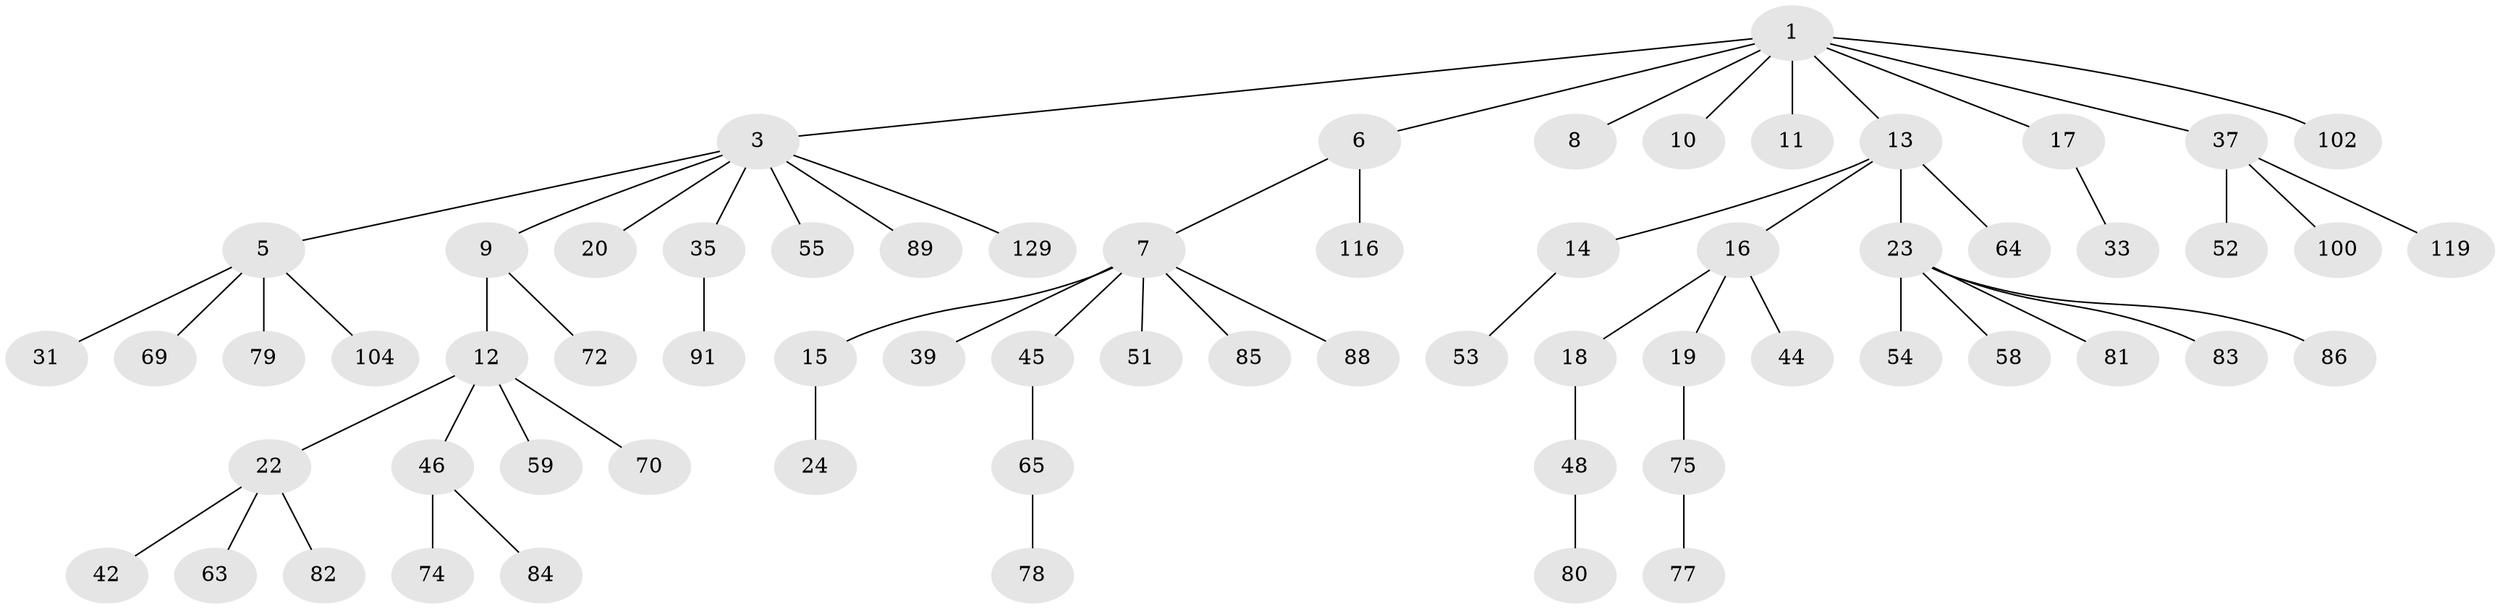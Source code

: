 // original degree distribution, {7: 0.007692307692307693, 4: 0.06923076923076923, 6: 0.007692307692307693, 5: 0.038461538461538464, 3: 0.13076923076923078, 8: 0.007692307692307693, 1: 0.5153846153846153, 2: 0.2230769230769231}
// Generated by graph-tools (version 1.1) at 2025/15/03/09/25 04:15:30]
// undirected, 65 vertices, 64 edges
graph export_dot {
graph [start="1"]
  node [color=gray90,style=filled];
  1 [super="+2"];
  3 [super="+4"];
  5;
  6;
  7 [super="+57+27+29+26+28+38"];
  8;
  9;
  10;
  11 [super="+61"];
  12 [super="+21"];
  13;
  14 [super="+25"];
  15 [super="+30"];
  16;
  17 [super="+32"];
  18 [super="+47"];
  19;
  20 [super="+92"];
  22 [super="+36+73+49"];
  23 [super="+67+43"];
  24 [super="+112+98"];
  31;
  33 [super="+60"];
  35;
  37;
  39;
  42 [super="+105+121"];
  44;
  45 [super="+56"];
  46;
  48 [super="+93"];
  51;
  52 [super="+115"];
  53 [super="+76"];
  54;
  55;
  58;
  59;
  63;
  64;
  65 [super="+113"];
  69;
  70;
  72;
  74 [super="+108"];
  75 [super="+90"];
  77 [super="+103"];
  78;
  79 [super="+101"];
  80 [super="+106"];
  81;
  82 [super="+99"];
  83;
  84;
  85 [super="+120"];
  86;
  88;
  89;
  91 [super="+107"];
  100;
  102 [super="+126"];
  104;
  116;
  119;
  129;
  1 -- 6;
  1 -- 8;
  1 -- 10;
  1 -- 13;
  1 -- 37;
  1 -- 102;
  1 -- 3;
  1 -- 11;
  1 -- 17;
  3 -- 20;
  3 -- 35;
  3 -- 89;
  3 -- 129;
  3 -- 9;
  3 -- 5;
  3 -- 55;
  5 -- 31;
  5 -- 69;
  5 -- 79;
  5 -- 104;
  6 -- 7;
  6 -- 116;
  7 -- 15;
  7 -- 85;
  7 -- 88;
  7 -- 51;
  7 -- 39;
  7 -- 45;
  9 -- 12;
  9 -- 72;
  12 -- 22;
  12 -- 46;
  12 -- 59;
  12 -- 70;
  13 -- 14;
  13 -- 16;
  13 -- 23;
  13 -- 64;
  14 -- 53;
  15 -- 24;
  16 -- 18;
  16 -- 19;
  16 -- 44;
  17 -- 33;
  18 -- 48;
  19 -- 75;
  22 -- 63;
  22 -- 42;
  22 -- 82;
  23 -- 81;
  23 -- 83;
  23 -- 86;
  23 -- 54;
  23 -- 58;
  35 -- 91;
  37 -- 52;
  37 -- 100;
  37 -- 119;
  45 -- 65;
  46 -- 74;
  46 -- 84;
  48 -- 80;
  65 -- 78;
  75 -- 77;
}
